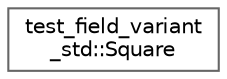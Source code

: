 digraph "类继承关系图"
{
 // LATEX_PDF_SIZE
  bgcolor="transparent";
  edge [fontname=Helvetica,fontsize=10,labelfontname=Helvetica,labelfontsize=10];
  node [fontname=Helvetica,fontsize=10,shape=box,height=0.2,width=0.4];
  rankdir="LR";
  Node0 [id="Node000000",label="test_field_variant\l_std::Square",height=0.2,width=0.4,color="grey40", fillcolor="white", style="filled",URL="$structtest__field__variant__std_1_1_square.html",tooltip=" "];
}
